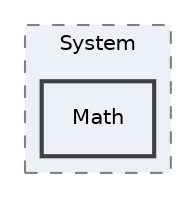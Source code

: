 digraph "C:/Users/shiih/Desktop/kiyosumi/DX11Template/Source/System/Math"
{
 // LATEX_PDF_SIZE
  edge [fontname="Helvetica",fontsize="10",labelfontname="Helvetica",labelfontsize="10"];
  node [fontname="Helvetica",fontsize="10",shape=record];
  compound=true
  subgraph clusterdir_86602465ad759445696399282595f21f {
    graph [ bgcolor="#edf0f7", pencolor="grey50", style="filled,dashed,", label="System", fontname="Helvetica", fontsize="10", URL="dir_86602465ad759445696399282595f21f.html"]
  dir_00828893de289e1f2c25c5ace4268677 [shape=box, label="Math", style="filled,bold,", fillcolor="#edf0f7", color="grey25", URL="dir_00828893de289e1f2c25c5ace4268677.html"];
  }
}
